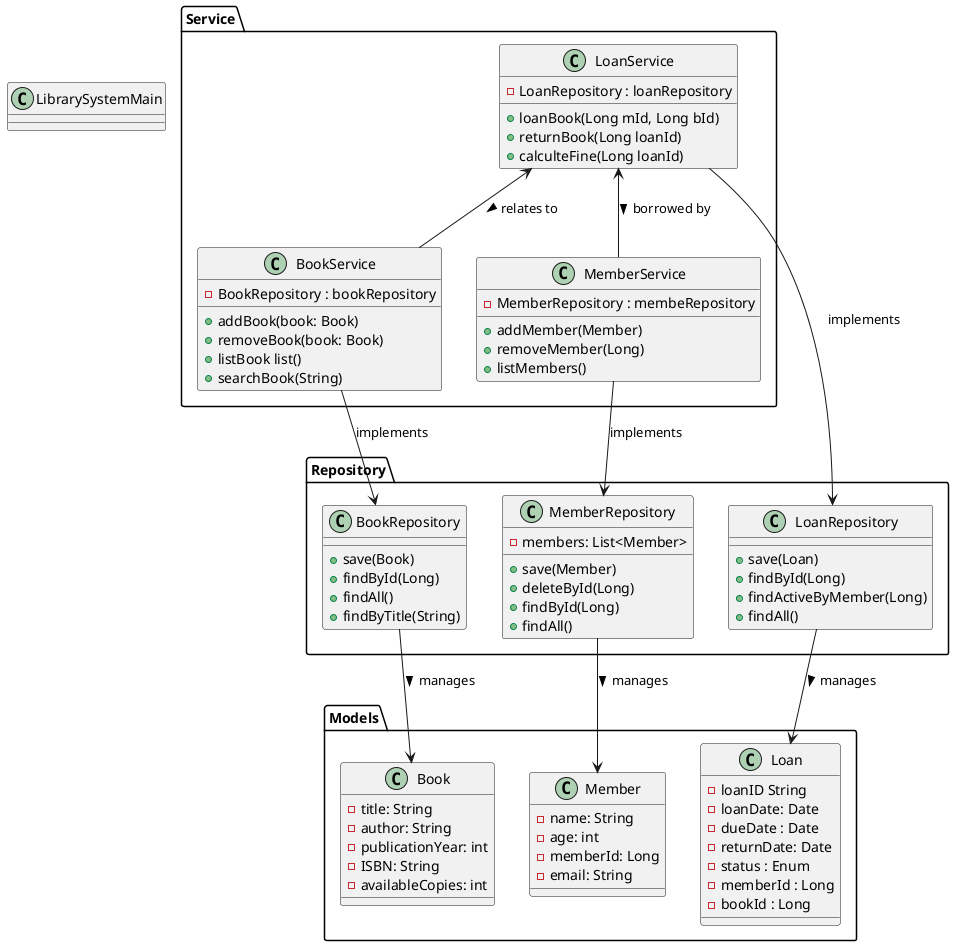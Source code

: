 @startuml
Package "Models" {
class Book {
  - title: String
  - author: String
  - publicationYear: int
  - ISBN: String
  - availableCopies: int
}

class Member {
  - name: String
  - age: int
  - memberId: Long
  - email: String
}

class Loan {
  - loanID String
  - loanDate: Date
  - dueDate : Date
  - returnDate: Date
  - status : Enum
  - memberId : Long
  - bookId : Long
  }
}

Package "Service" {

class MemberService {
  - MemberRepository : membeRepository
  + addMember(Member)
  + removeMember(Long)
  + listMembers()

  }
class BookService {
  - BookRepository : bookRepository
  + addBook(book: Book)
  + removeBook(book: Book)
  + listBook list()
  + searchBook(String)
  }
class LoanService {
  - LoanRepository : loanRepository
  + loanBook(Long mId, Long bId)
  + returnBook(Long loanId)
  +calculteFine(Long loanId)
  }
}

Package "Repository" {
class LoanRepository {
  + save(Loan)
  + findById(Long)
  + findActiveByMember(Long)
  + findAll()

  }
class BookRepository {
 + save(Book)
 + findById(Long)
 + findAll()
 + findByTitle(String)
}
class MemberRepository {
- members: List<Member>
  + save(Member)
  + deleteById(Long)
  + findById(Long)
  + findAll()

}
}

class LibrarySystemMain {

}

BookService --> BookRepository : implements
MemberService --> MemberRepository : implements
LoanService --> LoanRepository : implements
BookRepository --> Book : manages >
MemberRepository --> Member : manages >
LoanRepository --> Loan : manages >
LoanService <-- BookService : relates to >
LoanService <-- MemberService : borrowed by >



@enduml